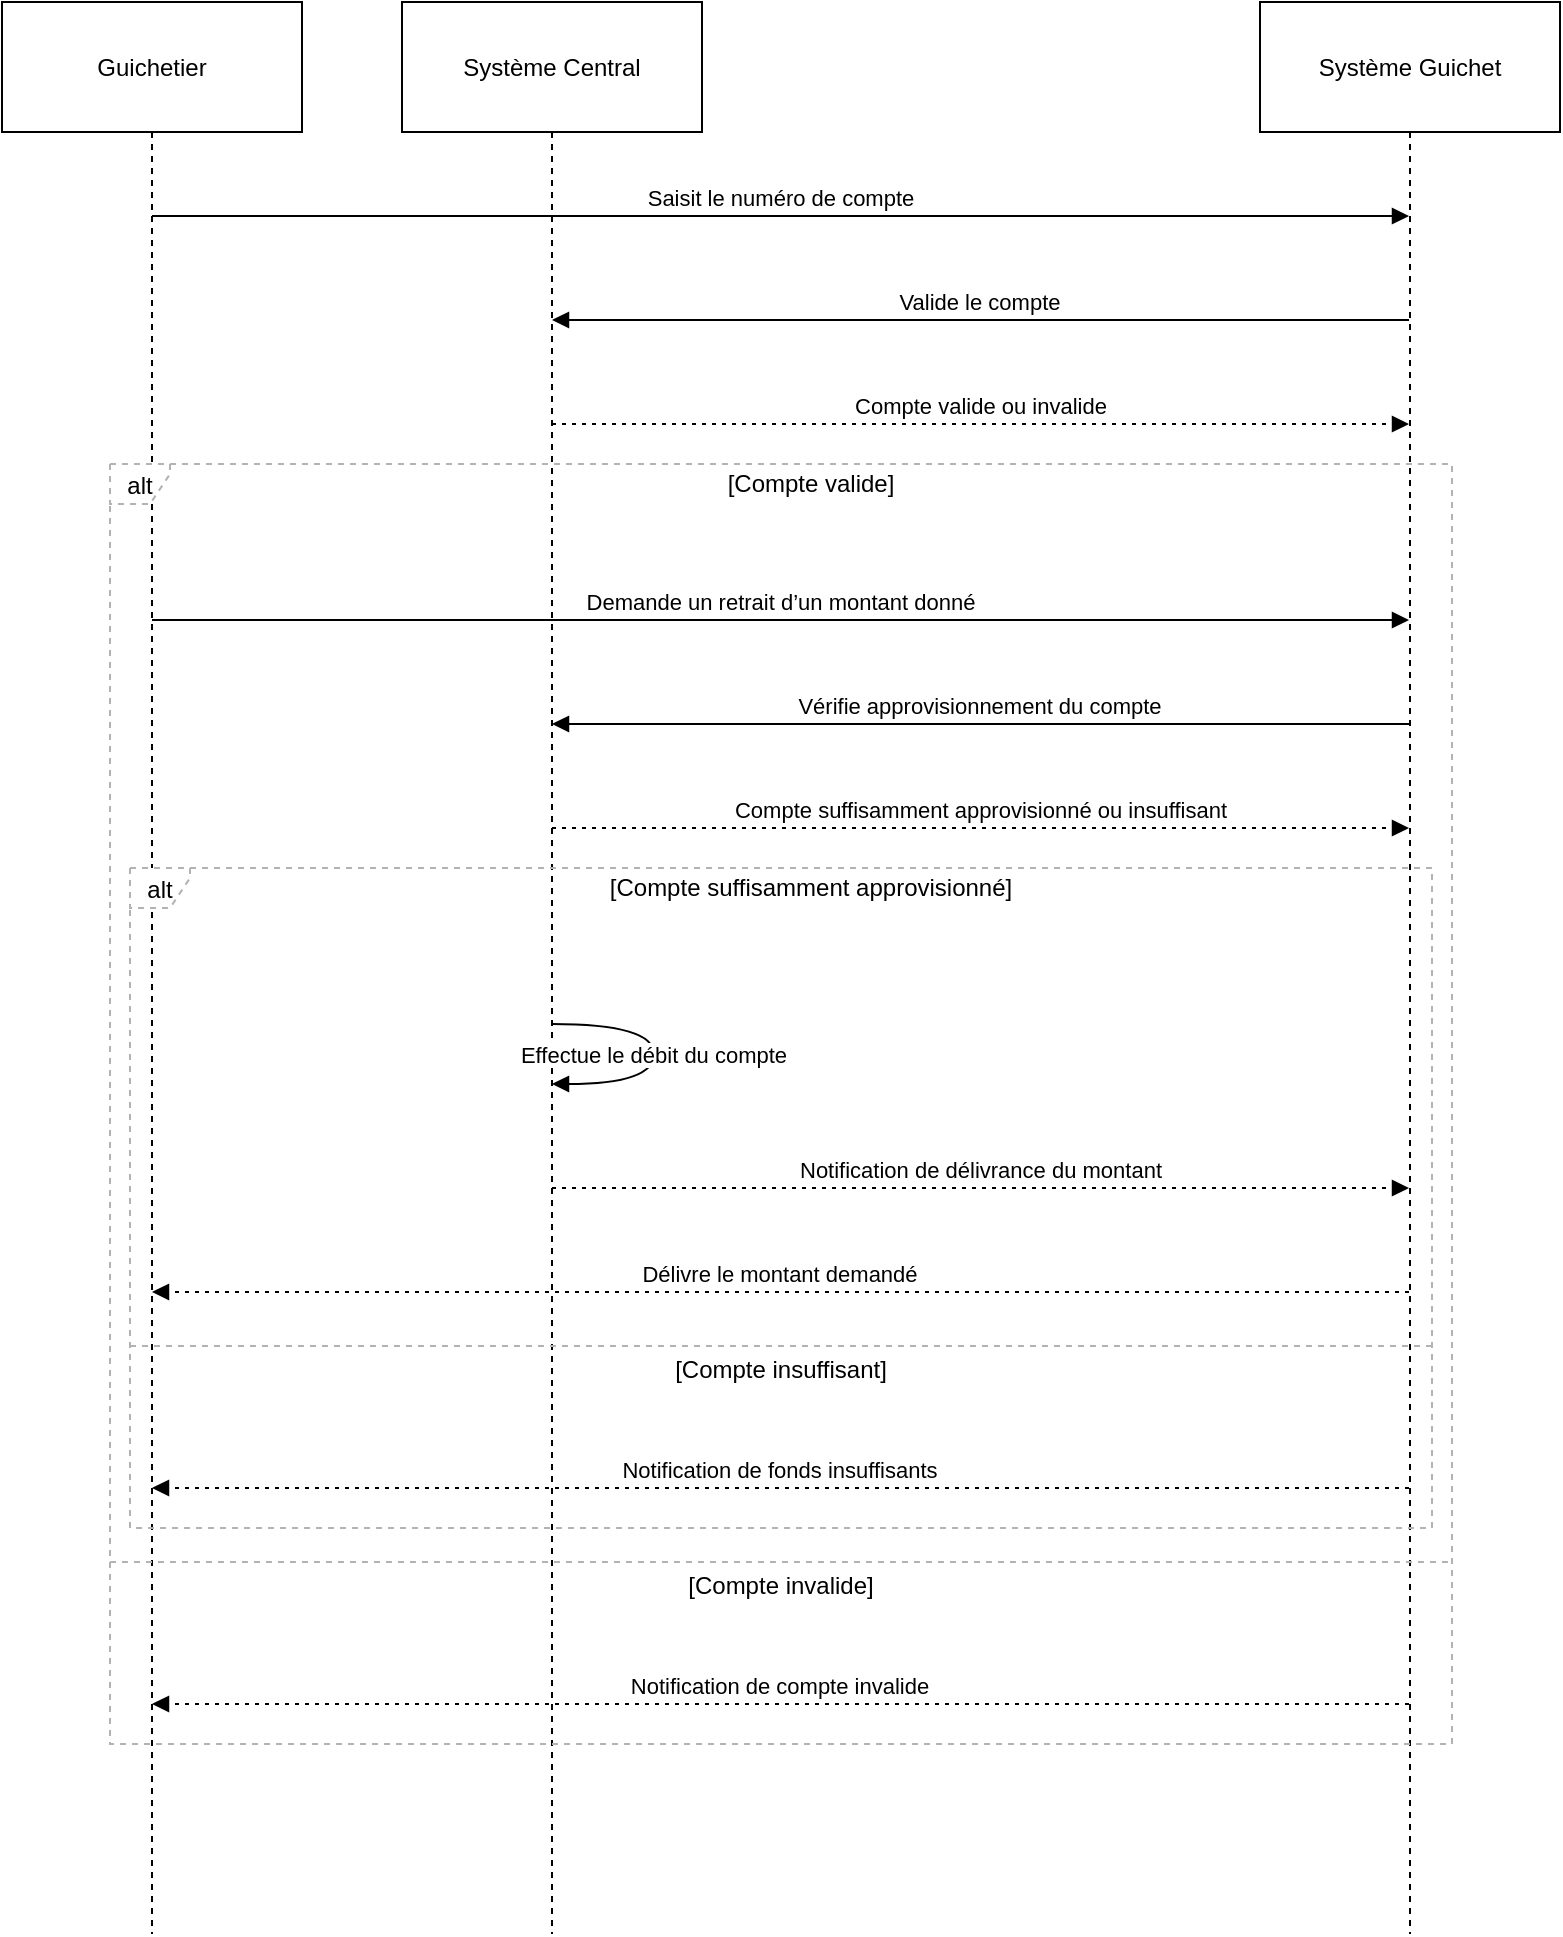<mxfile version="26.2.14">
  <diagram name="Page-1" id="qvSfHAqq1GpVgaA-6Z-d">
    <mxGraphModel>
      <root>
        <mxCell id="0" />
        <mxCell id="1" parent="0" />
        <mxCell id="2" value="Guichetier" style="shape=umlLifeline;perimeter=lifelinePerimeter;whiteSpace=wrap;container=1;dropTarget=0;collapsible=0;recursiveResize=0;outlineConnect=0;portConstraint=eastwest;newEdgeStyle={&quot;edgeStyle&quot;:&quot;elbowEdgeStyle&quot;,&quot;elbow&quot;:&quot;vertical&quot;,&quot;curved&quot;:0,&quot;rounded&quot;:0};size=65;" vertex="1" parent="1">
          <mxGeometry width="150" height="966" as="geometry" />
        </mxCell>
        <mxCell id="3" value="Système Central" style="shape=umlLifeline;perimeter=lifelinePerimeter;whiteSpace=wrap;container=1;dropTarget=0;collapsible=0;recursiveResize=0;outlineConnect=0;portConstraint=eastwest;newEdgeStyle={&quot;edgeStyle&quot;:&quot;elbowEdgeStyle&quot;,&quot;elbow&quot;:&quot;vertical&quot;,&quot;curved&quot;:0,&quot;rounded&quot;:0};size=65;" vertex="1" parent="1">
          <mxGeometry x="200" width="150" height="966" as="geometry" />
        </mxCell>
        <mxCell id="4" value="Système Guichet" style="shape=umlLifeline;perimeter=lifelinePerimeter;whiteSpace=wrap;container=1;dropTarget=0;collapsible=0;recursiveResize=0;outlineConnect=0;portConstraint=eastwest;newEdgeStyle={&quot;edgeStyle&quot;:&quot;elbowEdgeStyle&quot;,&quot;elbow&quot;:&quot;vertical&quot;,&quot;curved&quot;:0,&quot;rounded&quot;:0};size=65;" vertex="1" parent="1">
          <mxGeometry x="629" width="150" height="966" as="geometry" />
        </mxCell>
        <mxCell id="5" value="alt" style="shape=umlFrame;dashed=1;pointerEvents=0;dropTarget=0;strokeColor=#B3B3B3;height=20;width=30" vertex="1" parent="1">
          <mxGeometry x="64" y="433" width="651" height="330" as="geometry" />
        </mxCell>
        <mxCell id="6" value="[Compte suffisamment approvisionné]" style="text;strokeColor=none;fillColor=none;align=center;verticalAlign=middle;whiteSpace=wrap;" vertex="1" parent="5">
          <mxGeometry x="30" width="621" height="20" as="geometry" />
        </mxCell>
        <mxCell id="7" value="[Compte insuffisant]" style="shape=line;dashed=1;whiteSpace=wrap;verticalAlign=top;labelPosition=center;verticalLabelPosition=middle;align=center;strokeColor=#B3B3B3;" vertex="1" parent="5">
          <mxGeometry y="237" width="651" height="4" as="geometry" />
        </mxCell>
        <mxCell id="8" value="alt" style="shape=umlFrame;dashed=1;pointerEvents=0;dropTarget=0;strokeColor=#B3B3B3;height=20;width=30" vertex="1" parent="1">
          <mxGeometry x="54" y="231" width="671" height="640" as="geometry" />
        </mxCell>
        <mxCell id="9" value="[Compte valide]" style="text;strokeColor=none;fillColor=none;align=center;verticalAlign=middle;whiteSpace=wrap;" vertex="1" parent="8">
          <mxGeometry x="30" width="641" height="20" as="geometry" />
        </mxCell>
        <mxCell id="10" value="[Compte invalide]" style="shape=line;dashed=1;whiteSpace=wrap;verticalAlign=top;labelPosition=center;verticalLabelPosition=middle;align=center;strokeColor=#B3B3B3;" vertex="1" parent="8">
          <mxGeometry y="547" width="671" height="4" as="geometry" />
        </mxCell>
        <mxCell id="11" value="Saisit le numéro de compte" style="verticalAlign=bottom;edgeStyle=elbowEdgeStyle;elbow=vertical;curved=0;rounded=0;endArrow=block;" edge="1" parent="1" source="2" target="4">
          <mxGeometry relative="1" as="geometry">
            <Array as="points">
              <mxPoint x="398" y="107" />
            </Array>
          </mxGeometry>
        </mxCell>
        <mxCell id="12" value="Valide le compte" style="verticalAlign=bottom;edgeStyle=elbowEdgeStyle;elbow=vertical;curved=0;rounded=0;endArrow=block;" edge="1" parent="1" source="4" target="3">
          <mxGeometry relative="1" as="geometry">
            <Array as="points">
              <mxPoint x="501" y="159" />
            </Array>
          </mxGeometry>
        </mxCell>
        <mxCell id="13" value="Compte valide ou invalide" style="verticalAlign=bottom;edgeStyle=elbowEdgeStyle;elbow=vertical;curved=0;rounded=0;dashed=1;dashPattern=2 3;endArrow=block;" edge="1" parent="1" source="3" target="4">
          <mxGeometry relative="1" as="geometry">
            <Array as="points">
              <mxPoint x="498" y="211" />
            </Array>
          </mxGeometry>
        </mxCell>
        <mxCell id="14" value="Demande un retrait d’un montant donné" style="verticalAlign=bottom;edgeStyle=elbowEdgeStyle;elbow=vertical;curved=0;rounded=0;endArrow=block;" edge="1" parent="1" source="2" target="4">
          <mxGeometry relative="1" as="geometry">
            <Array as="points">
              <mxPoint x="398" y="309" />
            </Array>
          </mxGeometry>
        </mxCell>
        <mxCell id="15" value="Vérifie approvisionnement du compte" style="verticalAlign=bottom;edgeStyle=elbowEdgeStyle;elbow=vertical;curved=0;rounded=0;endArrow=block;" edge="1" parent="1" source="4" target="3">
          <mxGeometry relative="1" as="geometry">
            <Array as="points">
              <mxPoint x="501" y="361" />
            </Array>
          </mxGeometry>
        </mxCell>
        <mxCell id="16" value="Compte suffisamment approvisionné ou insuffisant" style="verticalAlign=bottom;edgeStyle=elbowEdgeStyle;elbow=vertical;curved=0;rounded=0;dashed=1;dashPattern=2 3;endArrow=block;" edge="1" parent="1" source="3" target="4">
          <mxGeometry relative="1" as="geometry">
            <Array as="points">
              <mxPoint x="498" y="413" />
            </Array>
          </mxGeometry>
        </mxCell>
        <mxCell id="17" value="Effectue le débit du compte" style="curved=1;endArrow=block;" edge="1" parent="1" source="3" target="3">
          <mxGeometry relative="1" as="geometry">
            <Array as="points">
              <mxPoint x="326" y="511" />
              <mxPoint x="326" y="541" />
            </Array>
          </mxGeometry>
        </mxCell>
        <mxCell id="18" value="Notification de délivrance du montant" style="verticalAlign=bottom;edgeStyle=elbowEdgeStyle;elbow=vertical;curved=0;rounded=0;dashed=1;dashPattern=2 3;endArrow=block;" edge="1" parent="1" source="3" target="4">
          <mxGeometry relative="1" as="geometry">
            <Array as="points">
              <mxPoint x="498" y="593" />
            </Array>
          </mxGeometry>
        </mxCell>
        <mxCell id="19" value="Délivre le montant demandé" style="verticalAlign=bottom;edgeStyle=elbowEdgeStyle;elbow=vertical;curved=0;rounded=0;dashed=1;dashPattern=2 3;endArrow=block;" edge="1" parent="1" source="4" target="2">
          <mxGeometry relative="1" as="geometry">
            <Array as="points">
              <mxPoint x="401" y="645" />
            </Array>
          </mxGeometry>
        </mxCell>
        <mxCell id="20" value="Notification de fonds insuffisants" style="verticalAlign=bottom;edgeStyle=elbowEdgeStyle;elbow=vertical;curved=0;rounded=0;dashed=1;dashPattern=2 3;endArrow=block;" edge="1" parent="1" source="4" target="2">
          <mxGeometry relative="1" as="geometry">
            <Array as="points">
              <mxPoint x="401" y="743" />
            </Array>
          </mxGeometry>
        </mxCell>
        <mxCell id="21" value="Notification de compte invalide" style="verticalAlign=bottom;edgeStyle=elbowEdgeStyle;elbow=vertical;curved=0;rounded=0;dashed=1;dashPattern=2 3;endArrow=block;" edge="1" parent="1" source="4" target="2">
          <mxGeometry relative="1" as="geometry">
            <Array as="points">
              <mxPoint x="401" y="851" />
            </Array>
          </mxGeometry>
        </mxCell>
      </root>
    </mxGraphModel>
  </diagram>
</mxfile>
